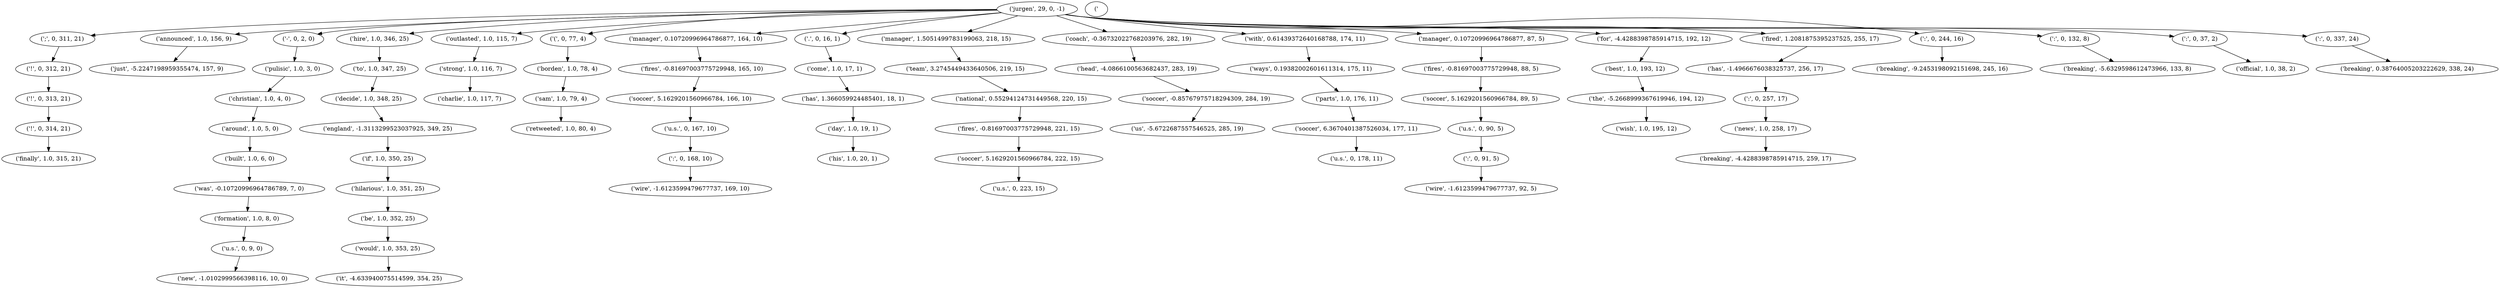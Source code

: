 strict digraph "" {
"('wire', -1.6123599479677737, 169, 10)";
"('new', -1.0102999566398116, 10, 0)";
"('parts', 1.0, 176, 11)";
"('news', 1.0, 258, 17)";
"(';', 0, 311, 21)";
"('wire', -1.6123599479677737, 92, 5)";
"('breaking', -4.4288398785914715, 259, 17)";
"('u.s.', 0, 223, 15)";
"('announced', 1.0, 156, 9)";
"('was', -0.10720996964786789, 7, 0)";
"('decide', 1.0, 348, 25)";
"('christian', 1.0, 4, 0)";
"('would', 1.0, 353, 25)";
"('strong', 1.0, 116, 7)";
"('retweeted', 1.0, 80, 4)";
"('to', 1.0, 347, 25)";
"('head', -4.0866100563682437, 283, 19)";
"('finally', 1.0, 315, 21)";
"('it', -4.633940075514599, 354, 25)";
"('fires', -0.81697003775729948, 221, 15)";
"('team', 3.2745449433640506, 219, 15)";
"('-', 0, 2, 0)";
"('jurgen', 29, 0, -1)";
"('u.s.', 0, 9, 0)";
"('pulisic', 1.0, 3, 0)";
"('england', -1.3113299523037925, 349, 25)";
"('around', 1.0, 5, 0)";
"('has', -1.4966676038325737, 256, 17)";
"('u.s.', 0, 90, 5)";
"('hire', 1.0, 346, 25)";
"('borden', 1.0, 78, 4)";
"('if', 1.0, 350, 25)";
"('soccer', 5.1629201560966784, 222, 15)";
"('outlasted', 1.0, 115, 7)";
"('u.s.', 0, 178, 11)";
"('us', -5.6722687557546525, 285, 19)";
"('soccer', -0.85767975718294309, 284, 19)";
"('(', 0, 77, 4)";
"('just', -5.2247198959355474, 157, 9)";
"('formation', 1.0, 8, 0)";
"('manager', 0.10720996964786877, 164, 10)";
"('breaking', -5.6329598612473966, 133, 8)";
"('";
"('best', 1.0, 193, 12)";
"('day', 1.0, 19, 1)";
"('the', -5.2668999367619946, 194, 12)";
"('.', 0, 16, 1)";
"('";
"('breaking', 0.38764005203222629, 338, 24)";
"('u.s.', 0, 167, 10)";
"('official', 1.0, 38, 2)";
"('his', 1.0, 20, 1)";
"('ways', 0.19382002601611314, 175, 11)";
"('soccer', 5.1629201560966784, 166, 10)";
"('hilarious', 1.0, 351, 25)";
"('breaking', -9.2453198092151698, 245, 16)";
"('manager', 1.5051499783199063, 218, 15)";
"('";
"('soccer', 6.3670401387526034, 177, 11)";
"('has', 1.366059924485401, 18, 1)";
"('";
"('be', 1.0, 352, 25)";
"('charlie', 1.0, 117, 7)";
"('";
"('fires', -0.81697003775729948, 165, 10)";
"('national', 0.55294124731449568, 220, 15)";
"('!', 0, 313, 21)";
"('coach', -0.36732022768203976, 282, 19)";
"('built', 1.0, 6, 0)";
"('";
"('";
"('fires', -0.81697003775729948, 88, 5)";
"('wish', 1.0, 195, 12)";
"('!', 0, 312, 21)";
"('sam', 1.0, 79, 4)";
"('with', 0.61439372640168788, 174, 11)";
"('manager', 0.10720996964786877, 87, 5)";
"('!', 0, 314, 21)";
"('for', -4.4288398785914715, 192, 12)";
"('come', 1.0, 17, 1)";
"('soccer', 5.1629201560966784, 89, 5)";
"('fired', 1.2081875395237525, 255, 17)";
"('parts', 1.0, 176, 11)" -> "('soccer', 6.3670401387526034, 177, 11)";
"('news', 1.0, 258, 17)" -> "('breaking', -4.4288398785914715, 259, 17)";
"(';', 0, 311, 21)" -> "('!', 0, 312, 21)";
"('announced', 1.0, 156, 9)" -> "('just', -5.2247198959355474, 157, 9)";
"('was', -0.10720996964786789, 7, 0)" -> "('formation', 1.0, 8, 0)";
"('decide', 1.0, 348, 25)" -> "('england', -1.3113299523037925, 349, 25)";
"('christian', 1.0, 4, 0)" -> "('around', 1.0, 5, 0)";
"('would', 1.0, 353, 25)" -> "('it', -4.633940075514599, 354, 25)";
"('strong', 1.0, 116, 7)" -> "('charlie', 1.0, 117, 7)";
"('to', 1.0, 347, 25)" -> "('decide', 1.0, 348, 25)";
"('head', -4.0866100563682437, 283, 19)" -> "('soccer', -0.85767975718294309, 284, 19)";
"('fires', -0.81697003775729948, 221, 15)" -> "('soccer', 5.1629201560966784, 222, 15)";
"('team', 3.2745449433640506, 219, 15)" -> "('national', 0.55294124731449568, 220, 15)";
"('-', 0, 2, 0)" -> "('pulisic', 1.0, 3, 0)";
"('jurgen', 29, 0, -1)" -> "(':', 0, 244, 16)";
"('jurgen', 29, 0, -1)" -> "('hire', 1.0, 346, 25)";
"('jurgen', 29, 0, -1)" -> "('.', 0, 16, 1)";
"('jurgen', 29, 0, -1)" -> "(':', 0, 132, 8)";
"('jurgen', 29, 0, -1)" -> "('fired', 1.2081875395237525, 255, 17)";
"('jurgen', 29, 0, -1)" -> "('announced', 1.0, 156, 9)";
"('jurgen', 29, 0, -1)" -> "(':', 0, 37, 2)";
"('jurgen', 29, 0, -1)" -> "('outlasted', 1.0, 115, 7)";
"('jurgen', 29, 0, -1)" -> "('coach', -0.36732022768203976, 282, 19)";
"('jurgen', 29, 0, -1)" -> "('with', 0.61439372640168788, 174, 11)";
"('jurgen', 29, 0, -1)" -> "('manager', 0.10720996964786877, 87, 5)";
"('jurgen', 29, 0, -1)" -> "('for', -4.4288398785914715, 192, 12)";
"('jurgen', 29, 0, -1)" -> "('manager', 1.5051499783199063, 218, 15)";
"('jurgen', 29, 0, -1)" -> "('(', 0, 77, 4)";
"('jurgen', 29, 0, -1)" -> "(':', 0, 337, 24)";
"('jurgen', 29, 0, -1)" -> "(';', 0, 311, 21)";
"('jurgen', 29, 0, -1)" -> "('manager', 0.10720996964786877, 164, 10)";
"('jurgen', 29, 0, -1)" -> "('-', 0, 2, 0)";
"('u.s.', 0, 9, 0)" -> "('new', -1.0102999566398116, 10, 0)";
"('pulisic', 1.0, 3, 0)" -> "('christian', 1.0, 4, 0)";
"('england', -1.3113299523037925, 349, 25)" -> "('if', 1.0, 350, 25)";
"('around', 1.0, 5, 0)" -> "('built', 1.0, 6, 0)";
"('has', -1.4966676038325737, 256, 17)" -> "(':', 0, 257, 17)";
"('u.s.', 0, 90, 5)" -> "(':', 0, 91, 5)";
"('hire', 1.0, 346, 25)" -> "('to', 1.0, 347, 25)";
"('borden', 1.0, 78, 4)" -> "('sam', 1.0, 79, 4)";
"('if', 1.0, 350, 25)" -> "('hilarious', 1.0, 351, 25)";
"('soccer', 5.1629201560966784, 222, 15)" -> "('u.s.', 0, 223, 15)";
"('outlasted', 1.0, 115, 7)" -> "('strong', 1.0, 116, 7)";
"('soccer', -0.85767975718294309, 284, 19)" -> "('us', -5.6722687557546525, 285, 19)";
"('(', 0, 77, 4)" -> "('borden', 1.0, 78, 4)";
"('formation', 1.0, 8, 0)" -> "('u.s.', 0, 9, 0)";
"('manager', 0.10720996964786877, 164, 10)" -> "('fires', -0.81697003775729948, 165, 10)";
"(':', 0, 244, 16)" -> "('breaking', -9.2453198092151698, 245, 16)";
"('best', 1.0, 193, 12)" -> "('the', -5.2668999367619946, 194, 12)";
"('day', 1.0, 19, 1)" -> "('his', 1.0, 20, 1)";
"('the', -5.2668999367619946, 194, 12)" -> "('wish', 1.0, 195, 12)";
"('.', 0, 16, 1)" -> "('come', 1.0, 17, 1)";
"(':', 0, 132, 8)" -> "('breaking', -5.6329598612473966, 133, 8)";
"('u.s.', 0, 167, 10)" -> "(':', 0, 168, 10)";
"('ways', 0.19382002601611314, 175, 11)" -> "('parts', 1.0, 176, 11)";
"('soccer', 5.1629201560966784, 166, 10)" -> "('u.s.', 0, 167, 10)";
"('hilarious', 1.0, 351, 25)" -> "('be', 1.0, 352, 25)";
"('manager', 1.5051499783199063, 218, 15)" -> "('team', 3.2745449433640506, 219, 15)";
"(':', 0, 257, 17)" -> "('news', 1.0, 258, 17)";
"('soccer', 6.3670401387526034, 177, 11)" -> "('u.s.', 0, 178, 11)";
"('has', 1.366059924485401, 18, 1)" -> "('day', 1.0, 19, 1)";
"(':', 0, 91, 5)" -> "('wire', -1.6123599479677737, 92, 5)";
"('be', 1.0, 352, 25)" -> "('would', 1.0, 353, 25)";
"(':', 0, 337, 24)" -> "('breaking', 0.38764005203222629, 338, 24)";
"('fires', -0.81697003775729948, 165, 10)" -> "('soccer', 5.1629201560966784, 166, 10)";
"('national', 0.55294124731449568, 220, 15)" -> "('fires', -0.81697003775729948, 221, 15)";
"('!', 0, 313, 21)" -> "('!', 0, 314, 21)";
"('coach', -0.36732022768203976, 282, 19)" -> "('head', -4.0866100563682437, 283, 19)";
"('built', 1.0, 6, 0)" -> "('was', -0.10720996964786789, 7, 0)";
"(':', 0, 37, 2)" -> "('official', 1.0, 38, 2)";
"(':', 0, 168, 10)" -> "('wire', -1.6123599479677737, 169, 10)";
"('fires', -0.81697003775729948, 88, 5)" -> "('soccer', 5.1629201560966784, 89, 5)";
"('!', 0, 312, 21)" -> "('!', 0, 313, 21)";
"('sam', 1.0, 79, 4)" -> "('retweeted', 1.0, 80, 4)";
"('with', 0.61439372640168788, 174, 11)" -> "('ways', 0.19382002601611314, 175, 11)";
"('manager', 0.10720996964786877, 87, 5)" -> "('fires', -0.81697003775729948, 88, 5)";
"('!', 0, 314, 21)" -> "('finally', 1.0, 315, 21)";
"('for', -4.4288398785914715, 192, 12)" -> "('best', 1.0, 193, 12)";
"('come', 1.0, 17, 1)" -> "('has', 1.366059924485401, 18, 1)";
"('soccer', 5.1629201560966784, 89, 5)" -> "('u.s.', 0, 90, 5)";
"('fired', 1.2081875395237525, 255, 17)" -> "('has', -1.4966676038325737, 256, 17)";
}
